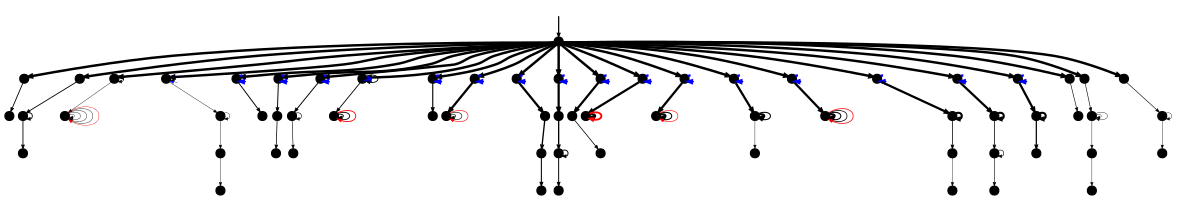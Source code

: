 digraph model {
  orientation = portrait;
  graph [ rankdir = "TB", ranksep="0.1", nodesep="0.05", size="8!" ];
  node [ fontname = "Helvetica", fontsize="6.0", shape="point", margin="0.01", height="0.1", width="0.5" ];
  edge [ fontname = "Helvetica", arrowsize=".3", arrowhead="normal", fontsize="6.0", margin="0.05" ];
None [shape=none, style=invis, width=0.1, height=0.1]
None->0
{rank = source; None}
0->1[penwidth="2.0043213737826426",label = "  "];1->2[penwidth="0.6989700043360189",label = "  "];0->3[penwidth="2.0043213737826426",label = "  "];3->4[penwidth="0.6989700043360189",label = "  "];4->4[penwidth="0.6989700043360189",label = "  "];4->5[penwidth="0.6989700043360189",label = "  "];0->6[penwidth="2.0043213737826426",label = "  "];6->6[penwidth="0.47712125471966244",label = "  "];6->7[penwidth="0.3010299956639812",label = "  "];7->7[penwidth="0.3010299956639812",label = "  "];7->7[penwidth="0.3010299956639812",label = "  "];7->7[penwidth="0.3010299956639812",label = "  "];7->7[penwidth="0.3010299956639812",label = "  "];7->7[color=red,penwidth="0.3010299956639812",label = "  "];0->8[penwidth="2.0043213737826426",label = "  "];8->8[penwidth="0.47712125471966244",label = "  "];8->8[style=dotted, color=blue,penwidth="0.3010299956639812",label = "  "];8->9[penwidth="0.3010299956639812",label = "  "];9->9[penwidth="0.3010299956639812",label = "  "];9->10[penwidth="0.3010299956639812",label = "  "];10->11[penwidth="0.3010299956639812",label = "  "];0->12[penwidth="2.0043213737826426",label = "  "];12->12[style=dotted, color=blue,penwidth="1.9395192526186185",label = "  "];12->13[penwidth="0.7781512503836436",label = "  "];0->14[penwidth="2.0043213737826426",label = "  "];14->14[style=dotted, color=blue,penwidth="1.9395192526186185",label = "  "];14->15[penwidth="0.7781512503836436",label = "  "];15->16[penwidth="0.6020599913279624",label = "  "];0->17[penwidth="2.0043213737826426",label = "  "];17->17[style=dotted, color=blue,penwidth="1.9395192526186185",label = "  "];17->18[penwidth="0.7781512503836436",label = "  "];18->18[penwidth="0.47712125471966244",label = "  "];18->19[penwidth="0.47712125471966244",label = "  "];0->20[penwidth="2.0043213737826426",label = "  "];20->20[style=dotted, color=blue,penwidth="1.9395192526186185",label = "  "];20->20[penwidth="0.6989700043360189",label = "  "];20->21[penwidth="0.6989700043360189",label = "  "];21->21[penwidth="0.6989700043360189",label = "  "];21->21[penwidth="0.6989700043360189",label = "  "];21->21[color=red,penwidth="0.6989700043360189",label = "  "];0->22[penwidth="2.0043213737826426",label = "  "];22->22[style=dotted, color=blue,penwidth="1.9395192526186185",label = "  "];22->23[penwidth="0.9030899869919435",label = "  "];0->24[penwidth="2.0043213737826426",label = "  "];24->24[style=dotted, color=blue,penwidth="1.9395192526186185",label = "  "];24->25[penwidth="1.8195439355418688",label = "  "];25->25[penwidth="0.47712125471966244",label = "  "];25->25[penwidth="0.47712125471966244",label = "  "];25->25[color=red,penwidth="0.47712125471966244",label = "  "];0->26[penwidth="2.0043213737826426",label = "  "];26->26[style=dotted, color=blue,penwidth="1.9395192526186185",label = "  "];26->27[penwidth="1.8195439355418688",label = "  "];27->28[penwidth="1.0791812460476249",label = "  "];28->29[penwidth="0.8450980400142568",label = "  "];0->30[penwidth="2.0043213737826426",label = "  "];30->30[style=dotted, color=blue,penwidth="1.9395192526186185",label = "  "];30->31[penwidth="1.8195439355418688",label = "  "];31->32[penwidth="1.0791812460476249",label = "  "];32->32[penwidth="0.7781512503836436",label = "  "];32->33[penwidth="0.7781512503836436",label = "  "];0->34[penwidth="2.0043213737826426",label = "  "];34->34[style=dotted, color=blue,penwidth="1.9395192526186185",label = "  "];34->35[penwidth="1.8195439355418688",label = "  "];35->36[penwidth="0.6020599913279624",label = "  "];0->37[penwidth="2.0043213737826426",label = "  "];37->37[style=dotted, color=blue,penwidth="1.9395192526186185",label = "  "];37->38[penwidth="1.8195439355418688",label = "  "];38->38[penwidth="1.6989700043360187",label = "  "];38->38[color=red,penwidth="1.505149978319906",label = "  "];0->39[penwidth="2.0043213737826426",label = "  "];39->39[style=dotted, color=blue,penwidth="1.9395192526186185",label = "  "];39->40[penwidth="1.8195439355418688",label = "  "];40->40[penwidth="1.6989700043360187",label = "  "];40->40[penwidth="0.8450980400142568",label = "  "];40->40[color=red,penwidth="0.47712125471966244",label = "  "];0->41[penwidth="2.0043213737826426",label = "  "];41->41[style=dotted, color=blue,penwidth="1.9395192526186185",label = "  "];41->42[penwidth="1.8195439355418688",label = "  "];42->42[penwidth="1.6989700043360187",label = "  "];42->42[penwidth="0.8450980400142568",label = "  "];42->43[penwidth="0.3010299956639812",label = "  "];0->44[penwidth="2.0043213737826426",label = "  "];44->44[style=dotted, color=blue,penwidth="1.9395192526186185",label = "  "];44->45[penwidth="1.8195439355418688",label = "  "];45->45[penwidth="1.6989700043360187",label = "  "];45->45[penwidth="0.8450980400142568",label = "  "];45->45[penwidth="0.6020599913279624",label = "  "];45->45[color=red,penwidth="0.6020599913279624",label = "  "];0->46[penwidth="2.0043213737826426",label = "  "];46->46[style=dotted, color=blue,penwidth="1.9395192526186185",label = "  "];46->47[penwidth="1.8195439355418688",label = "  "];47->47[penwidth="1.6989700043360187",label = "  "];47->48[penwidth="0.6020599913279624",label = "  "];48->49[penwidth="0.3010299956639812",label = "  "];0->50[penwidth="2.0043213737826426",label = "  "];50->50[style=dotted, color=blue,penwidth="1.9395192526186185",label = "  "];50->51[penwidth="1.8195439355418688",label = "  "];51->51[penwidth="1.6989700043360187",label = "  "];51->52[penwidth="0.6020599913279624",label = "  "];52->52[penwidth="0.47712125471966244",label = "  "];52->53[penwidth="0.47712125471966244",label = "  "];0->54[penwidth="2.0043213737826426",label = "  "];54->54[style=dotted, color=blue,penwidth="1.9395192526186185",label = "  "];54->55[penwidth="1.8195439355418688",label = "  "];55->55[penwidth="1.6989700043360187",label = "  "];55->56[penwidth="1.0",label = "  "];0->57[penwidth="2.0043213737826426",label = "  "];57->58[penwidth="0.47712125471966244",label = "  "];0->59[penwidth="2.0043213737826426",label = "  "];59->60[penwidth="0.47712125471966244",label = "  "];60->60[penwidth="0.3010299956639812",label = "  "];60->60[penwidth="0.3010299956639812",label = "  "];60->61[penwidth="0.3010299956639812",label = "  "];61->62[penwidth="0.3010299956639812",label = "  "];0->63[penwidth="2.0043213737826426",label = "  "];63->64[penwidth="0.47712125471966244",label = "  "];64->64[penwidth="0.3010299956639812",label = "  "];64->65[penwidth="0.3010299956639812",label = "  "];}
